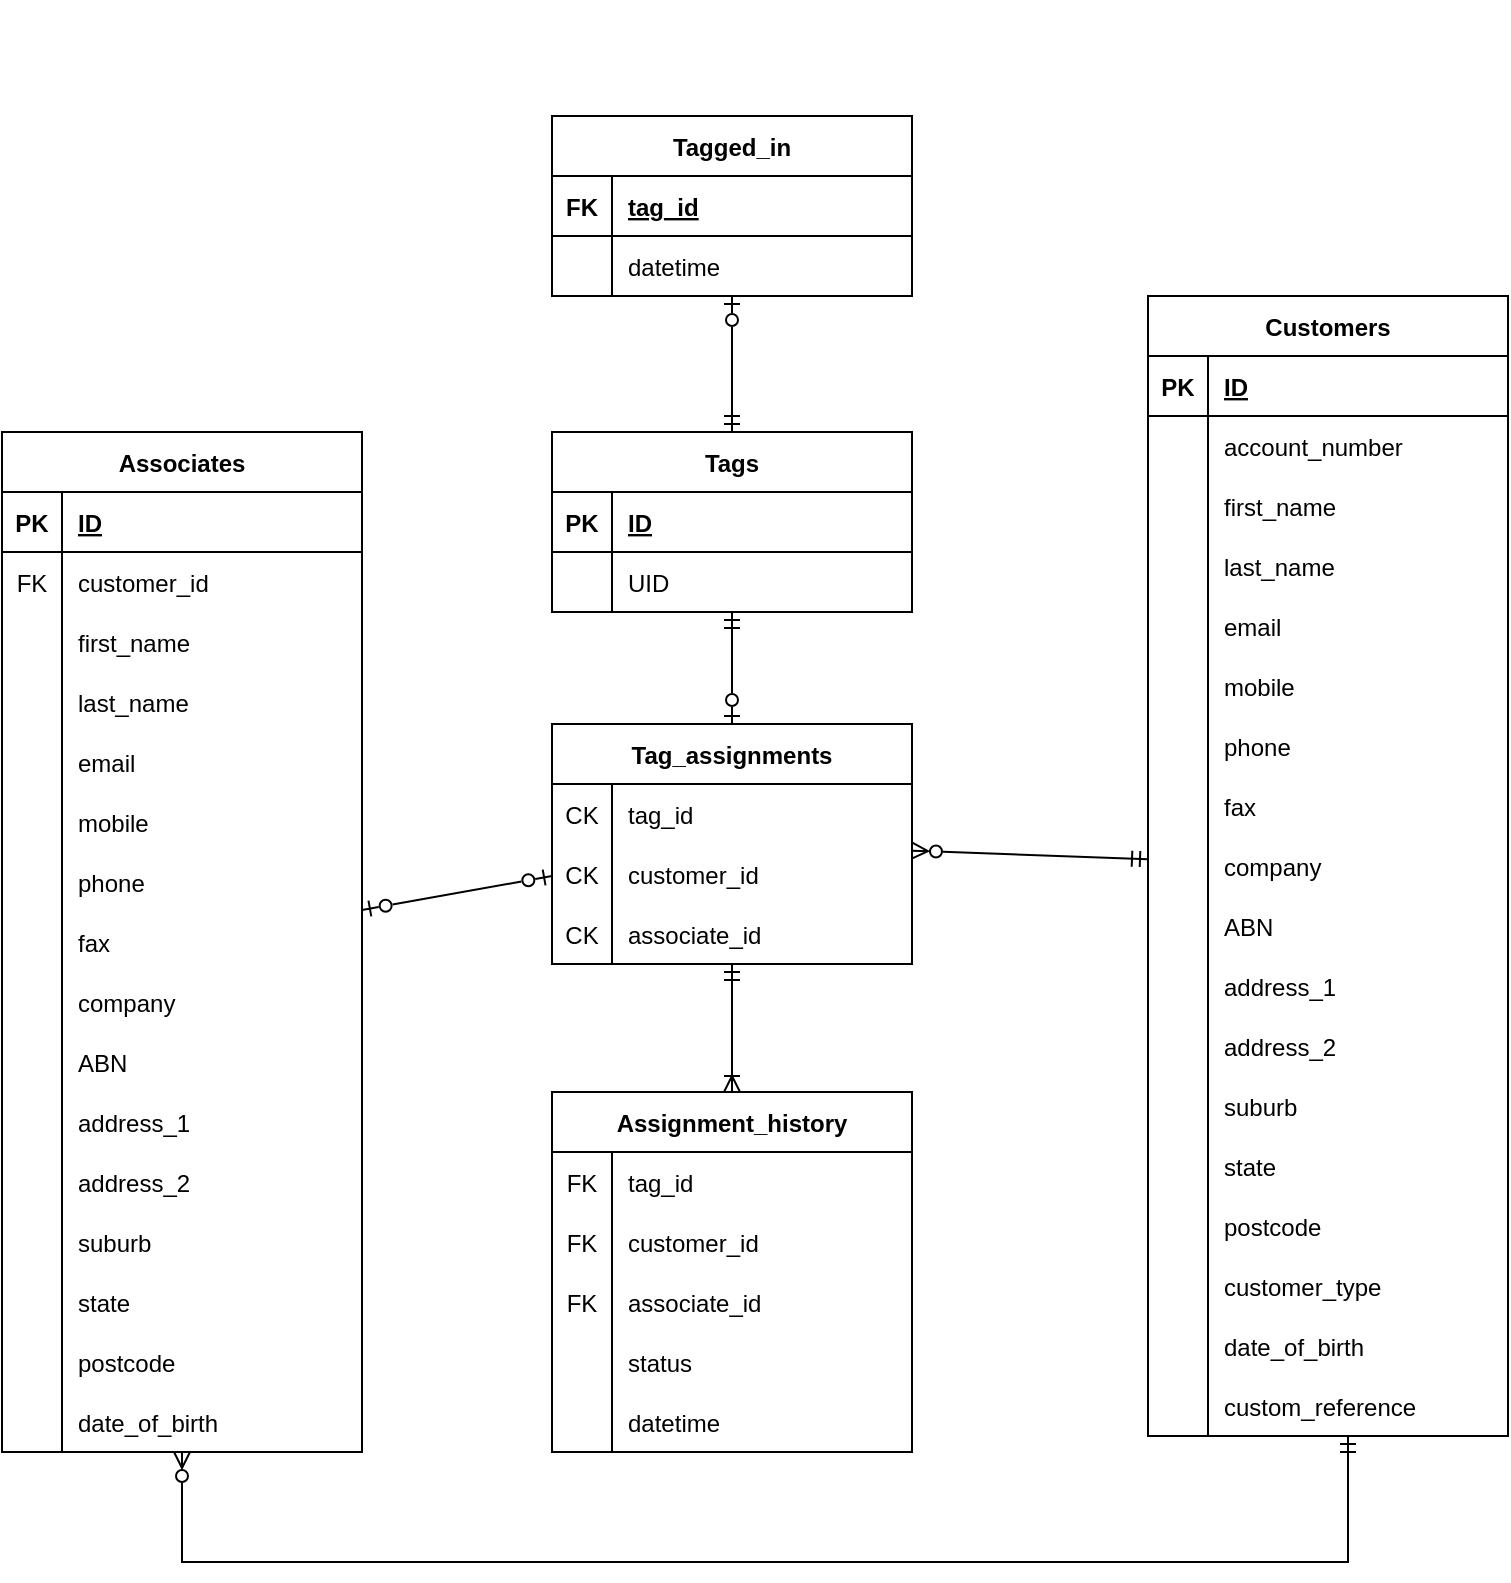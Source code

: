 <mxfile version="20.8.21" type="github">
  <diagram name="Page-1" id="CAGvcsGnpeaJZycreIKV">
    <mxGraphModel dx="1867" dy="1914" grid="0" gridSize="10" guides="1" tooltips="1" connect="1" arrows="1" fold="1" page="0" pageScale="1" pageWidth="850" pageHeight="1100" math="0" shadow="0">
      <root>
        <mxCell id="0" />
        <mxCell id="1" parent="0" />
        <mxCell id="oArOVo_ZwOM4LynaLgbE-2" value="Customers" style="shape=table;startSize=30;container=1;collapsible=1;childLayout=tableLayout;fixedRows=1;rowLines=0;fontStyle=1;align=center;resizeLast=1;" parent="1" vertex="1">
          <mxGeometry x="154" y="-502" width="180" height="570" as="geometry" />
        </mxCell>
        <mxCell id="oArOVo_ZwOM4LynaLgbE-3" value="" style="shape=tableRow;horizontal=0;startSize=0;swimlaneHead=0;swimlaneBody=0;fillColor=none;collapsible=0;dropTarget=0;points=[[0,0.5],[1,0.5]];portConstraint=eastwest;top=0;left=0;right=0;bottom=1;" parent="oArOVo_ZwOM4LynaLgbE-2" vertex="1">
          <mxGeometry y="30" width="180" height="30" as="geometry" />
        </mxCell>
        <mxCell id="oArOVo_ZwOM4LynaLgbE-4" value="PK" style="shape=partialRectangle;connectable=0;fillColor=none;top=0;left=0;bottom=0;right=0;fontStyle=1;overflow=hidden;" parent="oArOVo_ZwOM4LynaLgbE-3" vertex="1">
          <mxGeometry width="30" height="30" as="geometry">
            <mxRectangle width="30" height="30" as="alternateBounds" />
          </mxGeometry>
        </mxCell>
        <mxCell id="oArOVo_ZwOM4LynaLgbE-5" value="ID" style="shape=partialRectangle;connectable=0;fillColor=none;top=0;left=0;bottom=0;right=0;align=left;spacingLeft=6;fontStyle=5;overflow=hidden;" parent="oArOVo_ZwOM4LynaLgbE-3" vertex="1">
          <mxGeometry x="30" width="150" height="30" as="geometry">
            <mxRectangle width="150" height="30" as="alternateBounds" />
          </mxGeometry>
        </mxCell>
        <mxCell id="oArOVo_ZwOM4LynaLgbE-130" value="" style="shape=tableRow;horizontal=0;startSize=0;swimlaneHead=0;swimlaneBody=0;fillColor=none;collapsible=0;dropTarget=0;points=[[0,0.5],[1,0.5]];portConstraint=eastwest;top=0;left=0;right=0;bottom=0;" parent="oArOVo_ZwOM4LynaLgbE-2" vertex="1">
          <mxGeometry y="60" width="180" height="30" as="geometry" />
        </mxCell>
        <mxCell id="oArOVo_ZwOM4LynaLgbE-131" value="" style="shape=partialRectangle;connectable=0;fillColor=none;top=0;left=0;bottom=0;right=0;editable=1;overflow=hidden;" parent="oArOVo_ZwOM4LynaLgbE-130" vertex="1">
          <mxGeometry width="30" height="30" as="geometry">
            <mxRectangle width="30" height="30" as="alternateBounds" />
          </mxGeometry>
        </mxCell>
        <mxCell id="oArOVo_ZwOM4LynaLgbE-132" value="account_number" style="shape=partialRectangle;connectable=0;fillColor=none;top=0;left=0;bottom=0;right=0;align=left;spacingLeft=6;overflow=hidden;" parent="oArOVo_ZwOM4LynaLgbE-130" vertex="1">
          <mxGeometry x="30" width="150" height="30" as="geometry">
            <mxRectangle width="150" height="30" as="alternateBounds" />
          </mxGeometry>
        </mxCell>
        <mxCell id="oArOVo_ZwOM4LynaLgbE-9" value="" style="shape=tableRow;horizontal=0;startSize=0;swimlaneHead=0;swimlaneBody=0;fillColor=none;collapsible=0;dropTarget=0;points=[[0,0.5],[1,0.5]];portConstraint=eastwest;top=0;left=0;right=0;bottom=0;" parent="oArOVo_ZwOM4LynaLgbE-2" vertex="1">
          <mxGeometry y="90" width="180" height="30" as="geometry" />
        </mxCell>
        <mxCell id="oArOVo_ZwOM4LynaLgbE-10" value="" style="shape=partialRectangle;connectable=0;fillColor=none;top=0;left=0;bottom=0;right=0;editable=1;overflow=hidden;" parent="oArOVo_ZwOM4LynaLgbE-9" vertex="1">
          <mxGeometry width="30" height="30" as="geometry">
            <mxRectangle width="30" height="30" as="alternateBounds" />
          </mxGeometry>
        </mxCell>
        <mxCell id="oArOVo_ZwOM4LynaLgbE-11" value="first_name" style="shape=partialRectangle;connectable=0;fillColor=none;top=0;left=0;bottom=0;right=0;align=left;spacingLeft=6;overflow=hidden;" parent="oArOVo_ZwOM4LynaLgbE-9" vertex="1">
          <mxGeometry x="30" width="150" height="30" as="geometry">
            <mxRectangle width="150" height="30" as="alternateBounds" />
          </mxGeometry>
        </mxCell>
        <mxCell id="oArOVo_ZwOM4LynaLgbE-31" value="" style="shape=tableRow;horizontal=0;startSize=0;swimlaneHead=0;swimlaneBody=0;fillColor=none;collapsible=0;dropTarget=0;points=[[0,0.5],[1,0.5]];portConstraint=eastwest;top=0;left=0;right=0;bottom=0;" parent="oArOVo_ZwOM4LynaLgbE-2" vertex="1">
          <mxGeometry y="120" width="180" height="30" as="geometry" />
        </mxCell>
        <mxCell id="oArOVo_ZwOM4LynaLgbE-32" value="" style="shape=partialRectangle;connectable=0;fillColor=none;top=0;left=0;bottom=0;right=0;editable=1;overflow=hidden;" parent="oArOVo_ZwOM4LynaLgbE-31" vertex="1">
          <mxGeometry width="30" height="30" as="geometry">
            <mxRectangle width="30" height="30" as="alternateBounds" />
          </mxGeometry>
        </mxCell>
        <mxCell id="oArOVo_ZwOM4LynaLgbE-33" value="last_name" style="shape=partialRectangle;connectable=0;fillColor=none;top=0;left=0;bottom=0;right=0;align=left;spacingLeft=6;overflow=hidden;" parent="oArOVo_ZwOM4LynaLgbE-31" vertex="1">
          <mxGeometry x="30" width="150" height="30" as="geometry">
            <mxRectangle width="150" height="30" as="alternateBounds" />
          </mxGeometry>
        </mxCell>
        <mxCell id="oArOVo_ZwOM4LynaLgbE-34" value="" style="shape=tableRow;horizontal=0;startSize=0;swimlaneHead=0;swimlaneBody=0;fillColor=none;collapsible=0;dropTarget=0;points=[[0,0.5],[1,0.5]];portConstraint=eastwest;top=0;left=0;right=0;bottom=0;" parent="oArOVo_ZwOM4LynaLgbE-2" vertex="1">
          <mxGeometry y="150" width="180" height="30" as="geometry" />
        </mxCell>
        <mxCell id="oArOVo_ZwOM4LynaLgbE-35" value="" style="shape=partialRectangle;connectable=0;fillColor=none;top=0;left=0;bottom=0;right=0;editable=1;overflow=hidden;" parent="oArOVo_ZwOM4LynaLgbE-34" vertex="1">
          <mxGeometry width="30" height="30" as="geometry">
            <mxRectangle width="30" height="30" as="alternateBounds" />
          </mxGeometry>
        </mxCell>
        <mxCell id="oArOVo_ZwOM4LynaLgbE-36" value="email" style="shape=partialRectangle;connectable=0;fillColor=none;top=0;left=0;bottom=0;right=0;align=left;spacingLeft=6;overflow=hidden;" parent="oArOVo_ZwOM4LynaLgbE-34" vertex="1">
          <mxGeometry x="30" width="150" height="30" as="geometry">
            <mxRectangle width="150" height="30" as="alternateBounds" />
          </mxGeometry>
        </mxCell>
        <mxCell id="oArOVo_ZwOM4LynaLgbE-37" value="" style="shape=tableRow;horizontal=0;startSize=0;swimlaneHead=0;swimlaneBody=0;fillColor=none;collapsible=0;dropTarget=0;points=[[0,0.5],[1,0.5]];portConstraint=eastwest;top=0;left=0;right=0;bottom=0;" parent="oArOVo_ZwOM4LynaLgbE-2" vertex="1">
          <mxGeometry y="180" width="180" height="30" as="geometry" />
        </mxCell>
        <mxCell id="oArOVo_ZwOM4LynaLgbE-38" value="" style="shape=partialRectangle;connectable=0;fillColor=none;top=0;left=0;bottom=0;right=0;editable=1;overflow=hidden;" parent="oArOVo_ZwOM4LynaLgbE-37" vertex="1">
          <mxGeometry width="30" height="30" as="geometry">
            <mxRectangle width="30" height="30" as="alternateBounds" />
          </mxGeometry>
        </mxCell>
        <mxCell id="oArOVo_ZwOM4LynaLgbE-39" value="mobile" style="shape=partialRectangle;connectable=0;fillColor=none;top=0;left=0;bottom=0;right=0;align=left;spacingLeft=6;overflow=hidden;" parent="oArOVo_ZwOM4LynaLgbE-37" vertex="1">
          <mxGeometry x="30" width="150" height="30" as="geometry">
            <mxRectangle width="150" height="30" as="alternateBounds" />
          </mxGeometry>
        </mxCell>
        <mxCell id="oArOVo_ZwOM4LynaLgbE-40" value="" style="shape=tableRow;horizontal=0;startSize=0;swimlaneHead=0;swimlaneBody=0;fillColor=none;collapsible=0;dropTarget=0;points=[[0,0.5],[1,0.5]];portConstraint=eastwest;top=0;left=0;right=0;bottom=0;" parent="oArOVo_ZwOM4LynaLgbE-2" vertex="1">
          <mxGeometry y="210" width="180" height="30" as="geometry" />
        </mxCell>
        <mxCell id="oArOVo_ZwOM4LynaLgbE-41" value="" style="shape=partialRectangle;connectable=0;fillColor=none;top=0;left=0;bottom=0;right=0;editable=1;overflow=hidden;" parent="oArOVo_ZwOM4LynaLgbE-40" vertex="1">
          <mxGeometry width="30" height="30" as="geometry">
            <mxRectangle width="30" height="30" as="alternateBounds" />
          </mxGeometry>
        </mxCell>
        <mxCell id="oArOVo_ZwOM4LynaLgbE-42" value="phone" style="shape=partialRectangle;connectable=0;fillColor=none;top=0;left=0;bottom=0;right=0;align=left;spacingLeft=6;overflow=hidden;" parent="oArOVo_ZwOM4LynaLgbE-40" vertex="1">
          <mxGeometry x="30" width="150" height="30" as="geometry">
            <mxRectangle width="150" height="30" as="alternateBounds" />
          </mxGeometry>
        </mxCell>
        <mxCell id="oArOVo_ZwOM4LynaLgbE-43" value="" style="shape=tableRow;horizontal=0;startSize=0;swimlaneHead=0;swimlaneBody=0;fillColor=none;collapsible=0;dropTarget=0;points=[[0,0.5],[1,0.5]];portConstraint=eastwest;top=0;left=0;right=0;bottom=0;" parent="oArOVo_ZwOM4LynaLgbE-2" vertex="1">
          <mxGeometry y="240" width="180" height="30" as="geometry" />
        </mxCell>
        <mxCell id="oArOVo_ZwOM4LynaLgbE-44" value="" style="shape=partialRectangle;connectable=0;fillColor=none;top=0;left=0;bottom=0;right=0;editable=1;overflow=hidden;" parent="oArOVo_ZwOM4LynaLgbE-43" vertex="1">
          <mxGeometry width="30" height="30" as="geometry">
            <mxRectangle width="30" height="30" as="alternateBounds" />
          </mxGeometry>
        </mxCell>
        <mxCell id="oArOVo_ZwOM4LynaLgbE-45" value="fax" style="shape=partialRectangle;connectable=0;fillColor=none;top=0;left=0;bottom=0;right=0;align=left;spacingLeft=6;overflow=hidden;" parent="oArOVo_ZwOM4LynaLgbE-43" vertex="1">
          <mxGeometry x="30" width="150" height="30" as="geometry">
            <mxRectangle width="150" height="30" as="alternateBounds" />
          </mxGeometry>
        </mxCell>
        <mxCell id="oArOVo_ZwOM4LynaLgbE-71" value="" style="shape=tableRow;horizontal=0;startSize=0;swimlaneHead=0;swimlaneBody=0;fillColor=none;collapsible=0;dropTarget=0;points=[[0,0.5],[1,0.5]];portConstraint=eastwest;top=0;left=0;right=0;bottom=0;" parent="oArOVo_ZwOM4LynaLgbE-2" vertex="1">
          <mxGeometry y="270" width="180" height="30" as="geometry" />
        </mxCell>
        <mxCell id="oArOVo_ZwOM4LynaLgbE-72" value="" style="shape=partialRectangle;connectable=0;fillColor=none;top=0;left=0;bottom=0;right=0;editable=1;overflow=hidden;" parent="oArOVo_ZwOM4LynaLgbE-71" vertex="1">
          <mxGeometry width="30" height="30" as="geometry">
            <mxRectangle width="30" height="30" as="alternateBounds" />
          </mxGeometry>
        </mxCell>
        <mxCell id="oArOVo_ZwOM4LynaLgbE-73" value="company" style="shape=partialRectangle;connectable=0;fillColor=none;top=0;left=0;bottom=0;right=0;align=left;spacingLeft=6;overflow=hidden;" parent="oArOVo_ZwOM4LynaLgbE-71" vertex="1">
          <mxGeometry x="30" width="150" height="30" as="geometry">
            <mxRectangle width="150" height="30" as="alternateBounds" />
          </mxGeometry>
        </mxCell>
        <mxCell id="oArOVo_ZwOM4LynaLgbE-103" value="" style="shape=tableRow;horizontal=0;startSize=0;swimlaneHead=0;swimlaneBody=0;fillColor=none;collapsible=0;dropTarget=0;points=[[0,0.5],[1,0.5]];portConstraint=eastwest;top=0;left=0;right=0;bottom=0;" parent="oArOVo_ZwOM4LynaLgbE-2" vertex="1">
          <mxGeometry y="300" width="180" height="30" as="geometry" />
        </mxCell>
        <mxCell id="oArOVo_ZwOM4LynaLgbE-104" value="" style="shape=partialRectangle;connectable=0;fillColor=none;top=0;left=0;bottom=0;right=0;editable=1;overflow=hidden;" parent="oArOVo_ZwOM4LynaLgbE-103" vertex="1">
          <mxGeometry width="30" height="30" as="geometry">
            <mxRectangle width="30" height="30" as="alternateBounds" />
          </mxGeometry>
        </mxCell>
        <mxCell id="oArOVo_ZwOM4LynaLgbE-105" value="ABN" style="shape=partialRectangle;connectable=0;fillColor=none;top=0;left=0;bottom=0;right=0;align=left;spacingLeft=6;overflow=hidden;" parent="oArOVo_ZwOM4LynaLgbE-103" vertex="1">
          <mxGeometry x="30" width="150" height="30" as="geometry">
            <mxRectangle width="150" height="30" as="alternateBounds" />
          </mxGeometry>
        </mxCell>
        <mxCell id="oArOVo_ZwOM4LynaLgbE-106" value="" style="shape=tableRow;horizontal=0;startSize=0;swimlaneHead=0;swimlaneBody=0;fillColor=none;collapsible=0;dropTarget=0;points=[[0,0.5],[1,0.5]];portConstraint=eastwest;top=0;left=0;right=0;bottom=0;" parent="oArOVo_ZwOM4LynaLgbE-2" vertex="1">
          <mxGeometry y="330" width="180" height="30" as="geometry" />
        </mxCell>
        <mxCell id="oArOVo_ZwOM4LynaLgbE-107" value="" style="shape=partialRectangle;connectable=0;fillColor=none;top=0;left=0;bottom=0;right=0;editable=1;overflow=hidden;" parent="oArOVo_ZwOM4LynaLgbE-106" vertex="1">
          <mxGeometry width="30" height="30" as="geometry">
            <mxRectangle width="30" height="30" as="alternateBounds" />
          </mxGeometry>
        </mxCell>
        <mxCell id="oArOVo_ZwOM4LynaLgbE-108" value="address_1" style="shape=partialRectangle;connectable=0;fillColor=none;top=0;left=0;bottom=0;right=0;align=left;spacingLeft=6;overflow=hidden;" parent="oArOVo_ZwOM4LynaLgbE-106" vertex="1">
          <mxGeometry x="30" width="150" height="30" as="geometry">
            <mxRectangle width="150" height="30" as="alternateBounds" />
          </mxGeometry>
        </mxCell>
        <mxCell id="oArOVo_ZwOM4LynaLgbE-109" value="" style="shape=tableRow;horizontal=0;startSize=0;swimlaneHead=0;swimlaneBody=0;fillColor=none;collapsible=0;dropTarget=0;points=[[0,0.5],[1,0.5]];portConstraint=eastwest;top=0;left=0;right=0;bottom=0;" parent="oArOVo_ZwOM4LynaLgbE-2" vertex="1">
          <mxGeometry y="360" width="180" height="30" as="geometry" />
        </mxCell>
        <mxCell id="oArOVo_ZwOM4LynaLgbE-110" value="" style="shape=partialRectangle;connectable=0;fillColor=none;top=0;left=0;bottom=0;right=0;editable=1;overflow=hidden;" parent="oArOVo_ZwOM4LynaLgbE-109" vertex="1">
          <mxGeometry width="30" height="30" as="geometry">
            <mxRectangle width="30" height="30" as="alternateBounds" />
          </mxGeometry>
        </mxCell>
        <mxCell id="oArOVo_ZwOM4LynaLgbE-111" value="address_2" style="shape=partialRectangle;connectable=0;fillColor=none;top=0;left=0;bottom=0;right=0;align=left;spacingLeft=6;overflow=hidden;" parent="oArOVo_ZwOM4LynaLgbE-109" vertex="1">
          <mxGeometry x="30" width="150" height="30" as="geometry">
            <mxRectangle width="150" height="30" as="alternateBounds" />
          </mxGeometry>
        </mxCell>
        <mxCell id="oArOVo_ZwOM4LynaLgbE-112" value="" style="shape=tableRow;horizontal=0;startSize=0;swimlaneHead=0;swimlaneBody=0;fillColor=none;collapsible=0;dropTarget=0;points=[[0,0.5],[1,0.5]];portConstraint=eastwest;top=0;left=0;right=0;bottom=0;" parent="oArOVo_ZwOM4LynaLgbE-2" vertex="1">
          <mxGeometry y="390" width="180" height="30" as="geometry" />
        </mxCell>
        <mxCell id="oArOVo_ZwOM4LynaLgbE-113" value="" style="shape=partialRectangle;connectable=0;fillColor=none;top=0;left=0;bottom=0;right=0;editable=1;overflow=hidden;" parent="oArOVo_ZwOM4LynaLgbE-112" vertex="1">
          <mxGeometry width="30" height="30" as="geometry">
            <mxRectangle width="30" height="30" as="alternateBounds" />
          </mxGeometry>
        </mxCell>
        <mxCell id="oArOVo_ZwOM4LynaLgbE-114" value="suburb" style="shape=partialRectangle;connectable=0;fillColor=none;top=0;left=0;bottom=0;right=0;align=left;spacingLeft=6;overflow=hidden;" parent="oArOVo_ZwOM4LynaLgbE-112" vertex="1">
          <mxGeometry x="30" width="150" height="30" as="geometry">
            <mxRectangle width="150" height="30" as="alternateBounds" />
          </mxGeometry>
        </mxCell>
        <mxCell id="oArOVo_ZwOM4LynaLgbE-115" value="" style="shape=tableRow;horizontal=0;startSize=0;swimlaneHead=0;swimlaneBody=0;fillColor=none;collapsible=0;dropTarget=0;points=[[0,0.5],[1,0.5]];portConstraint=eastwest;top=0;left=0;right=0;bottom=0;" parent="oArOVo_ZwOM4LynaLgbE-2" vertex="1">
          <mxGeometry y="420" width="180" height="30" as="geometry" />
        </mxCell>
        <mxCell id="oArOVo_ZwOM4LynaLgbE-116" value="" style="shape=partialRectangle;connectable=0;fillColor=none;top=0;left=0;bottom=0;right=0;editable=1;overflow=hidden;" parent="oArOVo_ZwOM4LynaLgbE-115" vertex="1">
          <mxGeometry width="30" height="30" as="geometry">
            <mxRectangle width="30" height="30" as="alternateBounds" />
          </mxGeometry>
        </mxCell>
        <mxCell id="oArOVo_ZwOM4LynaLgbE-117" value="state" style="shape=partialRectangle;connectable=0;fillColor=none;top=0;left=0;bottom=0;right=0;align=left;spacingLeft=6;overflow=hidden;" parent="oArOVo_ZwOM4LynaLgbE-115" vertex="1">
          <mxGeometry x="30" width="150" height="30" as="geometry">
            <mxRectangle width="150" height="30" as="alternateBounds" />
          </mxGeometry>
        </mxCell>
        <mxCell id="oArOVo_ZwOM4LynaLgbE-118" value="" style="shape=tableRow;horizontal=0;startSize=0;swimlaneHead=0;swimlaneBody=0;fillColor=none;collapsible=0;dropTarget=0;points=[[0,0.5],[1,0.5]];portConstraint=eastwest;top=0;left=0;right=0;bottom=0;" parent="oArOVo_ZwOM4LynaLgbE-2" vertex="1">
          <mxGeometry y="450" width="180" height="30" as="geometry" />
        </mxCell>
        <mxCell id="oArOVo_ZwOM4LynaLgbE-119" value="" style="shape=partialRectangle;connectable=0;fillColor=none;top=0;left=0;bottom=0;right=0;editable=1;overflow=hidden;" parent="oArOVo_ZwOM4LynaLgbE-118" vertex="1">
          <mxGeometry width="30" height="30" as="geometry">
            <mxRectangle width="30" height="30" as="alternateBounds" />
          </mxGeometry>
        </mxCell>
        <mxCell id="oArOVo_ZwOM4LynaLgbE-120" value="postcode" style="shape=partialRectangle;connectable=0;fillColor=none;top=0;left=0;bottom=0;right=0;align=left;spacingLeft=6;overflow=hidden;" parent="oArOVo_ZwOM4LynaLgbE-118" vertex="1">
          <mxGeometry x="30" width="150" height="30" as="geometry">
            <mxRectangle width="150" height="30" as="alternateBounds" />
          </mxGeometry>
        </mxCell>
        <mxCell id="oArOVo_ZwOM4LynaLgbE-121" value="" style="shape=tableRow;horizontal=0;startSize=0;swimlaneHead=0;swimlaneBody=0;fillColor=none;collapsible=0;dropTarget=0;points=[[0,0.5],[1,0.5]];portConstraint=eastwest;top=0;left=0;right=0;bottom=0;" parent="oArOVo_ZwOM4LynaLgbE-2" vertex="1">
          <mxGeometry y="480" width="180" height="30" as="geometry" />
        </mxCell>
        <mxCell id="oArOVo_ZwOM4LynaLgbE-122" value="" style="shape=partialRectangle;connectable=0;fillColor=none;top=0;left=0;bottom=0;right=0;editable=1;overflow=hidden;" parent="oArOVo_ZwOM4LynaLgbE-121" vertex="1">
          <mxGeometry width="30" height="30" as="geometry">
            <mxRectangle width="30" height="30" as="alternateBounds" />
          </mxGeometry>
        </mxCell>
        <mxCell id="oArOVo_ZwOM4LynaLgbE-123" value="customer_type" style="shape=partialRectangle;connectable=0;fillColor=none;top=0;left=0;bottom=0;right=0;align=left;spacingLeft=6;overflow=hidden;" parent="oArOVo_ZwOM4LynaLgbE-121" vertex="1">
          <mxGeometry x="30" width="150" height="30" as="geometry">
            <mxRectangle width="150" height="30" as="alternateBounds" />
          </mxGeometry>
        </mxCell>
        <mxCell id="oArOVo_ZwOM4LynaLgbE-124" value="" style="shape=tableRow;horizontal=0;startSize=0;swimlaneHead=0;swimlaneBody=0;fillColor=none;collapsible=0;dropTarget=0;points=[[0,0.5],[1,0.5]];portConstraint=eastwest;top=0;left=0;right=0;bottom=0;" parent="oArOVo_ZwOM4LynaLgbE-2" vertex="1">
          <mxGeometry y="510" width="180" height="30" as="geometry" />
        </mxCell>
        <mxCell id="oArOVo_ZwOM4LynaLgbE-125" value="" style="shape=partialRectangle;connectable=0;fillColor=none;top=0;left=0;bottom=0;right=0;editable=1;overflow=hidden;" parent="oArOVo_ZwOM4LynaLgbE-124" vertex="1">
          <mxGeometry width="30" height="30" as="geometry">
            <mxRectangle width="30" height="30" as="alternateBounds" />
          </mxGeometry>
        </mxCell>
        <mxCell id="oArOVo_ZwOM4LynaLgbE-126" value="date_of_birth" style="shape=partialRectangle;connectable=0;fillColor=none;top=0;left=0;bottom=0;right=0;align=left;spacingLeft=6;overflow=hidden;" parent="oArOVo_ZwOM4LynaLgbE-124" vertex="1">
          <mxGeometry x="30" width="150" height="30" as="geometry">
            <mxRectangle width="150" height="30" as="alternateBounds" />
          </mxGeometry>
        </mxCell>
        <mxCell id="oArOVo_ZwOM4LynaLgbE-127" value="" style="shape=tableRow;horizontal=0;startSize=0;swimlaneHead=0;swimlaneBody=0;fillColor=none;collapsible=0;dropTarget=0;points=[[0,0.5],[1,0.5]];portConstraint=eastwest;top=0;left=0;right=0;bottom=0;" parent="oArOVo_ZwOM4LynaLgbE-2" vertex="1">
          <mxGeometry y="540" width="180" height="30" as="geometry" />
        </mxCell>
        <mxCell id="oArOVo_ZwOM4LynaLgbE-128" value="" style="shape=partialRectangle;connectable=0;fillColor=none;top=0;left=0;bottom=0;right=0;editable=1;overflow=hidden;" parent="oArOVo_ZwOM4LynaLgbE-127" vertex="1">
          <mxGeometry width="30" height="30" as="geometry">
            <mxRectangle width="30" height="30" as="alternateBounds" />
          </mxGeometry>
        </mxCell>
        <mxCell id="oArOVo_ZwOM4LynaLgbE-129" value="custom_reference" style="shape=partialRectangle;connectable=0;fillColor=none;top=0;left=0;bottom=0;right=0;align=left;spacingLeft=6;overflow=hidden;" parent="oArOVo_ZwOM4LynaLgbE-127" vertex="1">
          <mxGeometry x="30" width="150" height="30" as="geometry">
            <mxRectangle width="150" height="30" as="alternateBounds" />
          </mxGeometry>
        </mxCell>
        <mxCell id="oArOVo_ZwOM4LynaLgbE-15" value="Tag_assignments" style="shape=table;startSize=30;container=1;collapsible=1;childLayout=tableLayout;fixedRows=1;rowLines=0;fontStyle=1;align=center;resizeLast=1;" parent="1" vertex="1">
          <mxGeometry x="-144" y="-288" width="180" height="120" as="geometry" />
        </mxCell>
        <mxCell id="oArOVo_ZwOM4LynaLgbE-19" value="" style="shape=tableRow;horizontal=0;startSize=0;swimlaneHead=0;swimlaneBody=0;fillColor=none;collapsible=0;dropTarget=0;points=[[0,0.5],[1,0.5]];portConstraint=eastwest;top=0;left=0;right=0;bottom=0;" parent="oArOVo_ZwOM4LynaLgbE-15" vertex="1">
          <mxGeometry y="30" width="180" height="30" as="geometry" />
        </mxCell>
        <mxCell id="oArOVo_ZwOM4LynaLgbE-20" value="CK" style="shape=partialRectangle;connectable=0;fillColor=none;top=0;left=0;bottom=0;right=0;editable=1;overflow=hidden;" parent="oArOVo_ZwOM4LynaLgbE-19" vertex="1">
          <mxGeometry width="30" height="30" as="geometry">
            <mxRectangle width="30" height="30" as="alternateBounds" />
          </mxGeometry>
        </mxCell>
        <mxCell id="oArOVo_ZwOM4LynaLgbE-21" value="tag_id" style="shape=partialRectangle;connectable=0;fillColor=none;top=0;left=0;bottom=0;right=0;align=left;spacingLeft=6;overflow=hidden;" parent="oArOVo_ZwOM4LynaLgbE-19" vertex="1">
          <mxGeometry x="30" width="150" height="30" as="geometry">
            <mxRectangle width="150" height="30" as="alternateBounds" />
          </mxGeometry>
        </mxCell>
        <mxCell id="oArOVo_ZwOM4LynaLgbE-22" value="" style="shape=tableRow;horizontal=0;startSize=0;swimlaneHead=0;swimlaneBody=0;fillColor=none;collapsible=0;dropTarget=0;points=[[0,0.5],[1,0.5]];portConstraint=eastwest;top=0;left=0;right=0;bottom=0;" parent="oArOVo_ZwOM4LynaLgbE-15" vertex="1">
          <mxGeometry y="60" width="180" height="30" as="geometry" />
        </mxCell>
        <mxCell id="oArOVo_ZwOM4LynaLgbE-23" value="CK" style="shape=partialRectangle;connectable=0;fillColor=none;top=0;left=0;bottom=0;right=0;editable=1;overflow=hidden;" parent="oArOVo_ZwOM4LynaLgbE-22" vertex="1">
          <mxGeometry width="30" height="30" as="geometry">
            <mxRectangle width="30" height="30" as="alternateBounds" />
          </mxGeometry>
        </mxCell>
        <mxCell id="oArOVo_ZwOM4LynaLgbE-24" value="customer_id" style="shape=partialRectangle;connectable=0;fillColor=none;top=0;left=0;bottom=0;right=0;align=left;spacingLeft=6;overflow=hidden;" parent="oArOVo_ZwOM4LynaLgbE-22" vertex="1">
          <mxGeometry x="30" width="150" height="30" as="geometry">
            <mxRectangle width="150" height="30" as="alternateBounds" />
          </mxGeometry>
        </mxCell>
        <mxCell id="oArOVo_ZwOM4LynaLgbE-25" value="" style="shape=tableRow;horizontal=0;startSize=0;swimlaneHead=0;swimlaneBody=0;fillColor=none;collapsible=0;dropTarget=0;points=[[0,0.5],[1,0.5]];portConstraint=eastwest;top=0;left=0;right=0;bottom=0;" parent="oArOVo_ZwOM4LynaLgbE-15" vertex="1">
          <mxGeometry y="90" width="180" height="30" as="geometry" />
        </mxCell>
        <mxCell id="oArOVo_ZwOM4LynaLgbE-26" value="CK" style="shape=partialRectangle;connectable=0;fillColor=none;top=0;left=0;bottom=0;right=0;editable=1;overflow=hidden;" parent="oArOVo_ZwOM4LynaLgbE-25" vertex="1">
          <mxGeometry width="30" height="30" as="geometry">
            <mxRectangle width="30" height="30" as="alternateBounds" />
          </mxGeometry>
        </mxCell>
        <mxCell id="oArOVo_ZwOM4LynaLgbE-27" value="associate_id" style="shape=partialRectangle;connectable=0;fillColor=none;top=0;left=0;bottom=0;right=0;align=left;spacingLeft=6;overflow=hidden;" parent="oArOVo_ZwOM4LynaLgbE-25" vertex="1">
          <mxGeometry x="30" width="150" height="30" as="geometry">
            <mxRectangle width="150" height="30" as="alternateBounds" />
          </mxGeometry>
        </mxCell>
        <mxCell id="oArOVo_ZwOM4LynaLgbE-236" style="rounded=0;orthogonalLoop=1;jettySize=auto;html=1;endArrow=ERzeroToOne;endFill=0;startArrow=ERzeroToOne;startFill=0;" parent="1" source="oArOVo_ZwOM4LynaLgbE-133" target="oArOVo_ZwOM4LynaLgbE-15" edge="1">
          <mxGeometry relative="1" as="geometry" />
        </mxCell>
        <mxCell id="oArOVo_ZwOM4LynaLgbE-133" value="Associates" style="shape=table;startSize=30;container=1;collapsible=1;childLayout=tableLayout;fixedRows=1;rowLines=0;fontStyle=1;align=center;resizeLast=1;" parent="1" vertex="1">
          <mxGeometry x="-419" y="-434" width="180" height="510" as="geometry" />
        </mxCell>
        <mxCell id="oArOVo_ZwOM4LynaLgbE-134" value="" style="shape=tableRow;horizontal=0;startSize=0;swimlaneHead=0;swimlaneBody=0;fillColor=none;collapsible=0;dropTarget=0;points=[[0,0.5],[1,0.5]];portConstraint=eastwest;top=0;left=0;right=0;bottom=1;" parent="oArOVo_ZwOM4LynaLgbE-133" vertex="1">
          <mxGeometry y="30" width="180" height="30" as="geometry" />
        </mxCell>
        <mxCell id="oArOVo_ZwOM4LynaLgbE-135" value="PK" style="shape=partialRectangle;connectable=0;fillColor=none;top=0;left=0;bottom=0;right=0;fontStyle=1;overflow=hidden;" parent="oArOVo_ZwOM4LynaLgbE-134" vertex="1">
          <mxGeometry width="30" height="30" as="geometry">
            <mxRectangle width="30" height="30" as="alternateBounds" />
          </mxGeometry>
        </mxCell>
        <mxCell id="oArOVo_ZwOM4LynaLgbE-136" value="ID" style="shape=partialRectangle;connectable=0;fillColor=none;top=0;left=0;bottom=0;right=0;align=left;spacingLeft=6;fontStyle=5;overflow=hidden;" parent="oArOVo_ZwOM4LynaLgbE-134" vertex="1">
          <mxGeometry x="30" width="150" height="30" as="geometry">
            <mxRectangle width="150" height="30" as="alternateBounds" />
          </mxGeometry>
        </mxCell>
        <mxCell id="oArOVo_ZwOM4LynaLgbE-191" value="" style="shape=tableRow;horizontal=0;startSize=0;swimlaneHead=0;swimlaneBody=0;fillColor=none;collapsible=0;dropTarget=0;points=[[0,0.5],[1,0.5]];portConstraint=eastwest;top=0;left=0;right=0;bottom=0;" parent="oArOVo_ZwOM4LynaLgbE-133" vertex="1">
          <mxGeometry y="60" width="180" height="30" as="geometry" />
        </mxCell>
        <mxCell id="oArOVo_ZwOM4LynaLgbE-192" value="FK" style="shape=partialRectangle;connectable=0;fillColor=none;top=0;left=0;bottom=0;right=0;editable=1;overflow=hidden;" parent="oArOVo_ZwOM4LynaLgbE-191" vertex="1">
          <mxGeometry width="30" height="30" as="geometry">
            <mxRectangle width="30" height="30" as="alternateBounds" />
          </mxGeometry>
        </mxCell>
        <mxCell id="oArOVo_ZwOM4LynaLgbE-193" value="customer_id" style="shape=partialRectangle;connectable=0;fillColor=none;top=0;left=0;bottom=0;right=0;align=left;spacingLeft=6;overflow=hidden;" parent="oArOVo_ZwOM4LynaLgbE-191" vertex="1">
          <mxGeometry x="30" width="150" height="30" as="geometry">
            <mxRectangle width="150" height="30" as="alternateBounds" />
          </mxGeometry>
        </mxCell>
        <mxCell id="oArOVo_ZwOM4LynaLgbE-143" value="" style="shape=tableRow;horizontal=0;startSize=0;swimlaneHead=0;swimlaneBody=0;fillColor=none;collapsible=0;dropTarget=0;points=[[0,0.5],[1,0.5]];portConstraint=eastwest;top=0;left=0;right=0;bottom=0;" parent="oArOVo_ZwOM4LynaLgbE-133" vertex="1">
          <mxGeometry y="90" width="180" height="30" as="geometry" />
        </mxCell>
        <mxCell id="oArOVo_ZwOM4LynaLgbE-144" value="" style="shape=partialRectangle;connectable=0;fillColor=none;top=0;left=0;bottom=0;right=0;editable=1;overflow=hidden;" parent="oArOVo_ZwOM4LynaLgbE-143" vertex="1">
          <mxGeometry width="30" height="30" as="geometry">
            <mxRectangle width="30" height="30" as="alternateBounds" />
          </mxGeometry>
        </mxCell>
        <mxCell id="oArOVo_ZwOM4LynaLgbE-145" value="first_name" style="shape=partialRectangle;connectable=0;fillColor=none;top=0;left=0;bottom=0;right=0;align=left;spacingLeft=6;overflow=hidden;" parent="oArOVo_ZwOM4LynaLgbE-143" vertex="1">
          <mxGeometry x="30" width="150" height="30" as="geometry">
            <mxRectangle width="150" height="30" as="alternateBounds" />
          </mxGeometry>
        </mxCell>
        <mxCell id="oArOVo_ZwOM4LynaLgbE-146" value="" style="shape=tableRow;horizontal=0;startSize=0;swimlaneHead=0;swimlaneBody=0;fillColor=none;collapsible=0;dropTarget=0;points=[[0,0.5],[1,0.5]];portConstraint=eastwest;top=0;left=0;right=0;bottom=0;" parent="oArOVo_ZwOM4LynaLgbE-133" vertex="1">
          <mxGeometry y="120" width="180" height="30" as="geometry" />
        </mxCell>
        <mxCell id="oArOVo_ZwOM4LynaLgbE-147" value="" style="shape=partialRectangle;connectable=0;fillColor=none;top=0;left=0;bottom=0;right=0;editable=1;overflow=hidden;" parent="oArOVo_ZwOM4LynaLgbE-146" vertex="1">
          <mxGeometry width="30" height="30" as="geometry">
            <mxRectangle width="30" height="30" as="alternateBounds" />
          </mxGeometry>
        </mxCell>
        <mxCell id="oArOVo_ZwOM4LynaLgbE-148" value="last_name" style="shape=partialRectangle;connectable=0;fillColor=none;top=0;left=0;bottom=0;right=0;align=left;spacingLeft=6;overflow=hidden;" parent="oArOVo_ZwOM4LynaLgbE-146" vertex="1">
          <mxGeometry x="30" width="150" height="30" as="geometry">
            <mxRectangle width="150" height="30" as="alternateBounds" />
          </mxGeometry>
        </mxCell>
        <mxCell id="oArOVo_ZwOM4LynaLgbE-149" value="" style="shape=tableRow;horizontal=0;startSize=0;swimlaneHead=0;swimlaneBody=0;fillColor=none;collapsible=0;dropTarget=0;points=[[0,0.5],[1,0.5]];portConstraint=eastwest;top=0;left=0;right=0;bottom=0;" parent="oArOVo_ZwOM4LynaLgbE-133" vertex="1">
          <mxGeometry y="150" width="180" height="30" as="geometry" />
        </mxCell>
        <mxCell id="oArOVo_ZwOM4LynaLgbE-150" value="" style="shape=partialRectangle;connectable=0;fillColor=none;top=0;left=0;bottom=0;right=0;editable=1;overflow=hidden;" parent="oArOVo_ZwOM4LynaLgbE-149" vertex="1">
          <mxGeometry width="30" height="30" as="geometry">
            <mxRectangle width="30" height="30" as="alternateBounds" />
          </mxGeometry>
        </mxCell>
        <mxCell id="oArOVo_ZwOM4LynaLgbE-151" value="email" style="shape=partialRectangle;connectable=0;fillColor=none;top=0;left=0;bottom=0;right=0;align=left;spacingLeft=6;overflow=hidden;" parent="oArOVo_ZwOM4LynaLgbE-149" vertex="1">
          <mxGeometry x="30" width="150" height="30" as="geometry">
            <mxRectangle width="150" height="30" as="alternateBounds" />
          </mxGeometry>
        </mxCell>
        <mxCell id="oArOVo_ZwOM4LynaLgbE-152" value="" style="shape=tableRow;horizontal=0;startSize=0;swimlaneHead=0;swimlaneBody=0;fillColor=none;collapsible=0;dropTarget=0;points=[[0,0.5],[1,0.5]];portConstraint=eastwest;top=0;left=0;right=0;bottom=0;" parent="oArOVo_ZwOM4LynaLgbE-133" vertex="1">
          <mxGeometry y="180" width="180" height="30" as="geometry" />
        </mxCell>
        <mxCell id="oArOVo_ZwOM4LynaLgbE-153" value="" style="shape=partialRectangle;connectable=0;fillColor=none;top=0;left=0;bottom=0;right=0;editable=1;overflow=hidden;" parent="oArOVo_ZwOM4LynaLgbE-152" vertex="1">
          <mxGeometry width="30" height="30" as="geometry">
            <mxRectangle width="30" height="30" as="alternateBounds" />
          </mxGeometry>
        </mxCell>
        <mxCell id="oArOVo_ZwOM4LynaLgbE-154" value="mobile" style="shape=partialRectangle;connectable=0;fillColor=none;top=0;left=0;bottom=0;right=0;align=left;spacingLeft=6;overflow=hidden;" parent="oArOVo_ZwOM4LynaLgbE-152" vertex="1">
          <mxGeometry x="30" width="150" height="30" as="geometry">
            <mxRectangle width="150" height="30" as="alternateBounds" />
          </mxGeometry>
        </mxCell>
        <mxCell id="oArOVo_ZwOM4LynaLgbE-155" value="" style="shape=tableRow;horizontal=0;startSize=0;swimlaneHead=0;swimlaneBody=0;fillColor=none;collapsible=0;dropTarget=0;points=[[0,0.5],[1,0.5]];portConstraint=eastwest;top=0;left=0;right=0;bottom=0;" parent="oArOVo_ZwOM4LynaLgbE-133" vertex="1">
          <mxGeometry y="210" width="180" height="30" as="geometry" />
        </mxCell>
        <mxCell id="oArOVo_ZwOM4LynaLgbE-156" value="" style="shape=partialRectangle;connectable=0;fillColor=none;top=0;left=0;bottom=0;right=0;editable=1;overflow=hidden;" parent="oArOVo_ZwOM4LynaLgbE-155" vertex="1">
          <mxGeometry width="30" height="30" as="geometry">
            <mxRectangle width="30" height="30" as="alternateBounds" />
          </mxGeometry>
        </mxCell>
        <mxCell id="oArOVo_ZwOM4LynaLgbE-157" value="phone" style="shape=partialRectangle;connectable=0;fillColor=none;top=0;left=0;bottom=0;right=0;align=left;spacingLeft=6;overflow=hidden;" parent="oArOVo_ZwOM4LynaLgbE-155" vertex="1">
          <mxGeometry x="30" width="150" height="30" as="geometry">
            <mxRectangle width="150" height="30" as="alternateBounds" />
          </mxGeometry>
        </mxCell>
        <mxCell id="oArOVo_ZwOM4LynaLgbE-158" value="" style="shape=tableRow;horizontal=0;startSize=0;swimlaneHead=0;swimlaneBody=0;fillColor=none;collapsible=0;dropTarget=0;points=[[0,0.5],[1,0.5]];portConstraint=eastwest;top=0;left=0;right=0;bottom=0;" parent="oArOVo_ZwOM4LynaLgbE-133" vertex="1">
          <mxGeometry y="240" width="180" height="30" as="geometry" />
        </mxCell>
        <mxCell id="oArOVo_ZwOM4LynaLgbE-159" value="" style="shape=partialRectangle;connectable=0;fillColor=none;top=0;left=0;bottom=0;right=0;editable=1;overflow=hidden;" parent="oArOVo_ZwOM4LynaLgbE-158" vertex="1">
          <mxGeometry width="30" height="30" as="geometry">
            <mxRectangle width="30" height="30" as="alternateBounds" />
          </mxGeometry>
        </mxCell>
        <mxCell id="oArOVo_ZwOM4LynaLgbE-160" value="fax" style="shape=partialRectangle;connectable=0;fillColor=none;top=0;left=0;bottom=0;right=0;align=left;spacingLeft=6;overflow=hidden;" parent="oArOVo_ZwOM4LynaLgbE-158" vertex="1">
          <mxGeometry x="30" width="150" height="30" as="geometry">
            <mxRectangle width="150" height="30" as="alternateBounds" />
          </mxGeometry>
        </mxCell>
        <mxCell id="oArOVo_ZwOM4LynaLgbE-161" value="" style="shape=tableRow;horizontal=0;startSize=0;swimlaneHead=0;swimlaneBody=0;fillColor=none;collapsible=0;dropTarget=0;points=[[0,0.5],[1,0.5]];portConstraint=eastwest;top=0;left=0;right=0;bottom=0;" parent="oArOVo_ZwOM4LynaLgbE-133" vertex="1">
          <mxGeometry y="270" width="180" height="30" as="geometry" />
        </mxCell>
        <mxCell id="oArOVo_ZwOM4LynaLgbE-162" value="" style="shape=partialRectangle;connectable=0;fillColor=none;top=0;left=0;bottom=0;right=0;editable=1;overflow=hidden;" parent="oArOVo_ZwOM4LynaLgbE-161" vertex="1">
          <mxGeometry width="30" height="30" as="geometry">
            <mxRectangle width="30" height="30" as="alternateBounds" />
          </mxGeometry>
        </mxCell>
        <mxCell id="oArOVo_ZwOM4LynaLgbE-163" value="company" style="shape=partialRectangle;connectable=0;fillColor=none;top=0;left=0;bottom=0;right=0;align=left;spacingLeft=6;overflow=hidden;" parent="oArOVo_ZwOM4LynaLgbE-161" vertex="1">
          <mxGeometry x="30" width="150" height="30" as="geometry">
            <mxRectangle width="150" height="30" as="alternateBounds" />
          </mxGeometry>
        </mxCell>
        <mxCell id="oArOVo_ZwOM4LynaLgbE-164" value="" style="shape=tableRow;horizontal=0;startSize=0;swimlaneHead=0;swimlaneBody=0;fillColor=none;collapsible=0;dropTarget=0;points=[[0,0.5],[1,0.5]];portConstraint=eastwest;top=0;left=0;right=0;bottom=0;" parent="oArOVo_ZwOM4LynaLgbE-133" vertex="1">
          <mxGeometry y="300" width="180" height="30" as="geometry" />
        </mxCell>
        <mxCell id="oArOVo_ZwOM4LynaLgbE-165" value="" style="shape=partialRectangle;connectable=0;fillColor=none;top=0;left=0;bottom=0;right=0;editable=1;overflow=hidden;" parent="oArOVo_ZwOM4LynaLgbE-164" vertex="1">
          <mxGeometry width="30" height="30" as="geometry">
            <mxRectangle width="30" height="30" as="alternateBounds" />
          </mxGeometry>
        </mxCell>
        <mxCell id="oArOVo_ZwOM4LynaLgbE-166" value="ABN" style="shape=partialRectangle;connectable=0;fillColor=none;top=0;left=0;bottom=0;right=0;align=left;spacingLeft=6;overflow=hidden;" parent="oArOVo_ZwOM4LynaLgbE-164" vertex="1">
          <mxGeometry x="30" width="150" height="30" as="geometry">
            <mxRectangle width="150" height="30" as="alternateBounds" />
          </mxGeometry>
        </mxCell>
        <mxCell id="oArOVo_ZwOM4LynaLgbE-167" value="" style="shape=tableRow;horizontal=0;startSize=0;swimlaneHead=0;swimlaneBody=0;fillColor=none;collapsible=0;dropTarget=0;points=[[0,0.5],[1,0.5]];portConstraint=eastwest;top=0;left=0;right=0;bottom=0;" parent="oArOVo_ZwOM4LynaLgbE-133" vertex="1">
          <mxGeometry y="330" width="180" height="30" as="geometry" />
        </mxCell>
        <mxCell id="oArOVo_ZwOM4LynaLgbE-168" value="" style="shape=partialRectangle;connectable=0;fillColor=none;top=0;left=0;bottom=0;right=0;editable=1;overflow=hidden;" parent="oArOVo_ZwOM4LynaLgbE-167" vertex="1">
          <mxGeometry width="30" height="30" as="geometry">
            <mxRectangle width="30" height="30" as="alternateBounds" />
          </mxGeometry>
        </mxCell>
        <mxCell id="oArOVo_ZwOM4LynaLgbE-169" value="address_1" style="shape=partialRectangle;connectable=0;fillColor=none;top=0;left=0;bottom=0;right=0;align=left;spacingLeft=6;overflow=hidden;" parent="oArOVo_ZwOM4LynaLgbE-167" vertex="1">
          <mxGeometry x="30" width="150" height="30" as="geometry">
            <mxRectangle width="150" height="30" as="alternateBounds" />
          </mxGeometry>
        </mxCell>
        <mxCell id="oArOVo_ZwOM4LynaLgbE-170" value="" style="shape=tableRow;horizontal=0;startSize=0;swimlaneHead=0;swimlaneBody=0;fillColor=none;collapsible=0;dropTarget=0;points=[[0,0.5],[1,0.5]];portConstraint=eastwest;top=0;left=0;right=0;bottom=0;" parent="oArOVo_ZwOM4LynaLgbE-133" vertex="1">
          <mxGeometry y="360" width="180" height="30" as="geometry" />
        </mxCell>
        <mxCell id="oArOVo_ZwOM4LynaLgbE-171" value="" style="shape=partialRectangle;connectable=0;fillColor=none;top=0;left=0;bottom=0;right=0;editable=1;overflow=hidden;" parent="oArOVo_ZwOM4LynaLgbE-170" vertex="1">
          <mxGeometry width="30" height="30" as="geometry">
            <mxRectangle width="30" height="30" as="alternateBounds" />
          </mxGeometry>
        </mxCell>
        <mxCell id="oArOVo_ZwOM4LynaLgbE-172" value="address_2" style="shape=partialRectangle;connectable=0;fillColor=none;top=0;left=0;bottom=0;right=0;align=left;spacingLeft=6;overflow=hidden;" parent="oArOVo_ZwOM4LynaLgbE-170" vertex="1">
          <mxGeometry x="30" width="150" height="30" as="geometry">
            <mxRectangle width="150" height="30" as="alternateBounds" />
          </mxGeometry>
        </mxCell>
        <mxCell id="oArOVo_ZwOM4LynaLgbE-173" value="" style="shape=tableRow;horizontal=0;startSize=0;swimlaneHead=0;swimlaneBody=0;fillColor=none;collapsible=0;dropTarget=0;points=[[0,0.5],[1,0.5]];portConstraint=eastwest;top=0;left=0;right=0;bottom=0;" parent="oArOVo_ZwOM4LynaLgbE-133" vertex="1">
          <mxGeometry y="390" width="180" height="30" as="geometry" />
        </mxCell>
        <mxCell id="oArOVo_ZwOM4LynaLgbE-174" value="" style="shape=partialRectangle;connectable=0;fillColor=none;top=0;left=0;bottom=0;right=0;editable=1;overflow=hidden;" parent="oArOVo_ZwOM4LynaLgbE-173" vertex="1">
          <mxGeometry width="30" height="30" as="geometry">
            <mxRectangle width="30" height="30" as="alternateBounds" />
          </mxGeometry>
        </mxCell>
        <mxCell id="oArOVo_ZwOM4LynaLgbE-175" value="suburb" style="shape=partialRectangle;connectable=0;fillColor=none;top=0;left=0;bottom=0;right=0;align=left;spacingLeft=6;overflow=hidden;" parent="oArOVo_ZwOM4LynaLgbE-173" vertex="1">
          <mxGeometry x="30" width="150" height="30" as="geometry">
            <mxRectangle width="150" height="30" as="alternateBounds" />
          </mxGeometry>
        </mxCell>
        <mxCell id="oArOVo_ZwOM4LynaLgbE-176" value="" style="shape=tableRow;horizontal=0;startSize=0;swimlaneHead=0;swimlaneBody=0;fillColor=none;collapsible=0;dropTarget=0;points=[[0,0.5],[1,0.5]];portConstraint=eastwest;top=0;left=0;right=0;bottom=0;" parent="oArOVo_ZwOM4LynaLgbE-133" vertex="1">
          <mxGeometry y="420" width="180" height="30" as="geometry" />
        </mxCell>
        <mxCell id="oArOVo_ZwOM4LynaLgbE-177" value="" style="shape=partialRectangle;connectable=0;fillColor=none;top=0;left=0;bottom=0;right=0;editable=1;overflow=hidden;" parent="oArOVo_ZwOM4LynaLgbE-176" vertex="1">
          <mxGeometry width="30" height="30" as="geometry">
            <mxRectangle width="30" height="30" as="alternateBounds" />
          </mxGeometry>
        </mxCell>
        <mxCell id="oArOVo_ZwOM4LynaLgbE-178" value="state" style="shape=partialRectangle;connectable=0;fillColor=none;top=0;left=0;bottom=0;right=0;align=left;spacingLeft=6;overflow=hidden;" parent="oArOVo_ZwOM4LynaLgbE-176" vertex="1">
          <mxGeometry x="30" width="150" height="30" as="geometry">
            <mxRectangle width="150" height="30" as="alternateBounds" />
          </mxGeometry>
        </mxCell>
        <mxCell id="oArOVo_ZwOM4LynaLgbE-179" value="" style="shape=tableRow;horizontal=0;startSize=0;swimlaneHead=0;swimlaneBody=0;fillColor=none;collapsible=0;dropTarget=0;points=[[0,0.5],[1,0.5]];portConstraint=eastwest;top=0;left=0;right=0;bottom=0;" parent="oArOVo_ZwOM4LynaLgbE-133" vertex="1">
          <mxGeometry y="450" width="180" height="30" as="geometry" />
        </mxCell>
        <mxCell id="oArOVo_ZwOM4LynaLgbE-180" value="" style="shape=partialRectangle;connectable=0;fillColor=none;top=0;left=0;bottom=0;right=0;editable=1;overflow=hidden;" parent="oArOVo_ZwOM4LynaLgbE-179" vertex="1">
          <mxGeometry width="30" height="30" as="geometry">
            <mxRectangle width="30" height="30" as="alternateBounds" />
          </mxGeometry>
        </mxCell>
        <mxCell id="oArOVo_ZwOM4LynaLgbE-181" value="postcode" style="shape=partialRectangle;connectable=0;fillColor=none;top=0;left=0;bottom=0;right=0;align=left;spacingLeft=6;overflow=hidden;" parent="oArOVo_ZwOM4LynaLgbE-179" vertex="1">
          <mxGeometry x="30" width="150" height="30" as="geometry">
            <mxRectangle width="150" height="30" as="alternateBounds" />
          </mxGeometry>
        </mxCell>
        <mxCell id="oArOVo_ZwOM4LynaLgbE-185" value="" style="shape=tableRow;horizontal=0;startSize=0;swimlaneHead=0;swimlaneBody=0;fillColor=none;collapsible=0;dropTarget=0;points=[[0,0.5],[1,0.5]];portConstraint=eastwest;top=0;left=0;right=0;bottom=0;" parent="oArOVo_ZwOM4LynaLgbE-133" vertex="1">
          <mxGeometry y="480" width="180" height="30" as="geometry" />
        </mxCell>
        <mxCell id="oArOVo_ZwOM4LynaLgbE-186" value="" style="shape=partialRectangle;connectable=0;fillColor=none;top=0;left=0;bottom=0;right=0;editable=1;overflow=hidden;" parent="oArOVo_ZwOM4LynaLgbE-185" vertex="1">
          <mxGeometry width="30" height="30" as="geometry">
            <mxRectangle width="30" height="30" as="alternateBounds" />
          </mxGeometry>
        </mxCell>
        <mxCell id="oArOVo_ZwOM4LynaLgbE-187" value="date_of_birth" style="shape=partialRectangle;connectable=0;fillColor=none;top=0;left=0;bottom=0;right=0;align=left;spacingLeft=6;overflow=hidden;" parent="oArOVo_ZwOM4LynaLgbE-185" vertex="1">
          <mxGeometry x="30" width="150" height="30" as="geometry">
            <mxRectangle width="150" height="30" as="alternateBounds" />
          </mxGeometry>
        </mxCell>
        <mxCell id="oArOVo_ZwOM4LynaLgbE-195" value="Tags" style="shape=table;startSize=30;container=1;collapsible=1;childLayout=tableLayout;fixedRows=1;rowLines=0;fontStyle=1;align=center;resizeLast=1;" parent="1" vertex="1">
          <mxGeometry x="-144" y="-434" width="180" height="90" as="geometry" />
        </mxCell>
        <mxCell id="oArOVo_ZwOM4LynaLgbE-196" value="" style="shape=tableRow;horizontal=0;startSize=0;swimlaneHead=0;swimlaneBody=0;fillColor=none;collapsible=0;dropTarget=0;points=[[0,0.5],[1,0.5]];portConstraint=eastwest;top=0;left=0;right=0;bottom=1;" parent="oArOVo_ZwOM4LynaLgbE-195" vertex="1">
          <mxGeometry y="30" width="180" height="30" as="geometry" />
        </mxCell>
        <mxCell id="oArOVo_ZwOM4LynaLgbE-197" value="PK" style="shape=partialRectangle;connectable=0;fillColor=none;top=0;left=0;bottom=0;right=0;fontStyle=1;overflow=hidden;" parent="oArOVo_ZwOM4LynaLgbE-196" vertex="1">
          <mxGeometry width="30" height="30" as="geometry">
            <mxRectangle width="30" height="30" as="alternateBounds" />
          </mxGeometry>
        </mxCell>
        <mxCell id="oArOVo_ZwOM4LynaLgbE-198" value="ID" style="shape=partialRectangle;connectable=0;fillColor=none;top=0;left=0;bottom=0;right=0;align=left;spacingLeft=6;fontStyle=5;overflow=hidden;" parent="oArOVo_ZwOM4LynaLgbE-196" vertex="1">
          <mxGeometry x="30" width="150" height="30" as="geometry">
            <mxRectangle width="150" height="30" as="alternateBounds" />
          </mxGeometry>
        </mxCell>
        <mxCell id="oArOVo_ZwOM4LynaLgbE-199" value="" style="shape=tableRow;horizontal=0;startSize=0;swimlaneHead=0;swimlaneBody=0;fillColor=none;collapsible=0;dropTarget=0;points=[[0,0.5],[1,0.5]];portConstraint=eastwest;top=0;left=0;right=0;bottom=0;" parent="oArOVo_ZwOM4LynaLgbE-195" vertex="1">
          <mxGeometry y="60" width="180" height="30" as="geometry" />
        </mxCell>
        <mxCell id="oArOVo_ZwOM4LynaLgbE-200" value="" style="shape=partialRectangle;connectable=0;fillColor=none;top=0;left=0;bottom=0;right=0;editable=1;overflow=hidden;" parent="oArOVo_ZwOM4LynaLgbE-199" vertex="1">
          <mxGeometry width="30" height="30" as="geometry">
            <mxRectangle width="30" height="30" as="alternateBounds" />
          </mxGeometry>
        </mxCell>
        <mxCell id="oArOVo_ZwOM4LynaLgbE-201" value="UID" style="shape=partialRectangle;connectable=0;fillColor=none;top=0;left=0;bottom=0;right=0;align=left;spacingLeft=6;overflow=hidden;" parent="oArOVo_ZwOM4LynaLgbE-199" vertex="1">
          <mxGeometry x="30" width="150" height="30" as="geometry">
            <mxRectangle width="150" height="30" as="alternateBounds" />
          </mxGeometry>
        </mxCell>
        <mxCell id="oArOVo_ZwOM4LynaLgbE-208" value="Assignment_history" style="shape=table;startSize=30;container=1;collapsible=1;childLayout=tableLayout;fixedRows=1;rowLines=0;fontStyle=1;align=center;resizeLast=1;" parent="1" vertex="1">
          <mxGeometry x="-144" y="-104" width="180" height="180" as="geometry" />
        </mxCell>
        <mxCell id="oArOVo_ZwOM4LynaLgbE-212" value="" style="shape=tableRow;horizontal=0;startSize=0;swimlaneHead=0;swimlaneBody=0;fillColor=none;collapsible=0;dropTarget=0;points=[[0,0.5],[1,0.5]];portConstraint=eastwest;top=0;left=0;right=0;bottom=0;" parent="oArOVo_ZwOM4LynaLgbE-208" vertex="1">
          <mxGeometry y="30" width="180" height="30" as="geometry" />
        </mxCell>
        <mxCell id="oArOVo_ZwOM4LynaLgbE-213" value="FK" style="shape=partialRectangle;connectable=0;fillColor=none;top=0;left=0;bottom=0;right=0;editable=1;overflow=hidden;" parent="oArOVo_ZwOM4LynaLgbE-212" vertex="1">
          <mxGeometry width="30" height="30" as="geometry">
            <mxRectangle width="30" height="30" as="alternateBounds" />
          </mxGeometry>
        </mxCell>
        <mxCell id="oArOVo_ZwOM4LynaLgbE-214" value="tag_id" style="shape=partialRectangle;connectable=0;fillColor=none;top=0;left=0;bottom=0;right=0;align=left;spacingLeft=6;overflow=hidden;" parent="oArOVo_ZwOM4LynaLgbE-212" vertex="1">
          <mxGeometry x="30" width="150" height="30" as="geometry">
            <mxRectangle width="150" height="30" as="alternateBounds" />
          </mxGeometry>
        </mxCell>
        <mxCell id="oArOVo_ZwOM4LynaLgbE-215" value="" style="shape=tableRow;horizontal=0;startSize=0;swimlaneHead=0;swimlaneBody=0;fillColor=none;collapsible=0;dropTarget=0;points=[[0,0.5],[1,0.5]];portConstraint=eastwest;top=0;left=0;right=0;bottom=0;" parent="oArOVo_ZwOM4LynaLgbE-208" vertex="1">
          <mxGeometry y="60" width="180" height="30" as="geometry" />
        </mxCell>
        <mxCell id="oArOVo_ZwOM4LynaLgbE-216" value="FK" style="shape=partialRectangle;connectable=0;fillColor=none;top=0;left=0;bottom=0;right=0;editable=1;overflow=hidden;" parent="oArOVo_ZwOM4LynaLgbE-215" vertex="1">
          <mxGeometry width="30" height="30" as="geometry">
            <mxRectangle width="30" height="30" as="alternateBounds" />
          </mxGeometry>
        </mxCell>
        <mxCell id="oArOVo_ZwOM4LynaLgbE-217" value="customer_id" style="shape=partialRectangle;connectable=0;fillColor=none;top=0;left=0;bottom=0;right=0;align=left;spacingLeft=6;overflow=hidden;" parent="oArOVo_ZwOM4LynaLgbE-215" vertex="1">
          <mxGeometry x="30" width="150" height="30" as="geometry">
            <mxRectangle width="150" height="30" as="alternateBounds" />
          </mxGeometry>
        </mxCell>
        <mxCell id="oArOVo_ZwOM4LynaLgbE-218" value="" style="shape=tableRow;horizontal=0;startSize=0;swimlaneHead=0;swimlaneBody=0;fillColor=none;collapsible=0;dropTarget=0;points=[[0,0.5],[1,0.5]];portConstraint=eastwest;top=0;left=0;right=0;bottom=0;" parent="oArOVo_ZwOM4LynaLgbE-208" vertex="1">
          <mxGeometry y="90" width="180" height="30" as="geometry" />
        </mxCell>
        <mxCell id="oArOVo_ZwOM4LynaLgbE-219" value="FK" style="shape=partialRectangle;connectable=0;fillColor=none;top=0;left=0;bottom=0;right=0;editable=1;overflow=hidden;" parent="oArOVo_ZwOM4LynaLgbE-218" vertex="1">
          <mxGeometry width="30" height="30" as="geometry">
            <mxRectangle width="30" height="30" as="alternateBounds" />
          </mxGeometry>
        </mxCell>
        <mxCell id="oArOVo_ZwOM4LynaLgbE-220" value="associate_id" style="shape=partialRectangle;connectable=0;fillColor=none;top=0;left=0;bottom=0;right=0;align=left;spacingLeft=6;overflow=hidden;" parent="oArOVo_ZwOM4LynaLgbE-218" vertex="1">
          <mxGeometry x="30" width="150" height="30" as="geometry">
            <mxRectangle width="150" height="30" as="alternateBounds" />
          </mxGeometry>
        </mxCell>
        <mxCell id="oArOVo_ZwOM4LynaLgbE-221" value="" style="shape=tableRow;horizontal=0;startSize=0;swimlaneHead=0;swimlaneBody=0;fillColor=none;collapsible=0;dropTarget=0;points=[[0,0.5],[1,0.5]];portConstraint=eastwest;top=0;left=0;right=0;bottom=0;" parent="oArOVo_ZwOM4LynaLgbE-208" vertex="1">
          <mxGeometry y="120" width="180" height="30" as="geometry" />
        </mxCell>
        <mxCell id="oArOVo_ZwOM4LynaLgbE-222" value="" style="shape=partialRectangle;connectable=0;fillColor=none;top=0;left=0;bottom=0;right=0;editable=1;overflow=hidden;" parent="oArOVo_ZwOM4LynaLgbE-221" vertex="1">
          <mxGeometry width="30" height="30" as="geometry">
            <mxRectangle width="30" height="30" as="alternateBounds" />
          </mxGeometry>
        </mxCell>
        <mxCell id="oArOVo_ZwOM4LynaLgbE-223" value="status" style="shape=partialRectangle;connectable=0;fillColor=none;top=0;left=0;bottom=0;right=0;align=left;spacingLeft=6;overflow=hidden;" parent="oArOVo_ZwOM4LynaLgbE-221" vertex="1">
          <mxGeometry x="30" width="150" height="30" as="geometry">
            <mxRectangle width="150" height="30" as="alternateBounds" />
          </mxGeometry>
        </mxCell>
        <mxCell id="oArOVo_ZwOM4LynaLgbE-224" value="" style="shape=tableRow;horizontal=0;startSize=0;swimlaneHead=0;swimlaneBody=0;fillColor=none;collapsible=0;dropTarget=0;points=[[0,0.5],[1,0.5]];portConstraint=eastwest;top=0;left=0;right=0;bottom=0;" parent="oArOVo_ZwOM4LynaLgbE-208" vertex="1">
          <mxGeometry y="150" width="180" height="30" as="geometry" />
        </mxCell>
        <mxCell id="oArOVo_ZwOM4LynaLgbE-225" value="" style="shape=partialRectangle;connectable=0;fillColor=none;top=0;left=0;bottom=0;right=0;editable=1;overflow=hidden;" parent="oArOVo_ZwOM4LynaLgbE-224" vertex="1">
          <mxGeometry width="30" height="30" as="geometry">
            <mxRectangle width="30" height="30" as="alternateBounds" />
          </mxGeometry>
        </mxCell>
        <mxCell id="oArOVo_ZwOM4LynaLgbE-226" value="datetime" style="shape=partialRectangle;connectable=0;fillColor=none;top=0;left=0;bottom=0;right=0;align=left;spacingLeft=6;overflow=hidden;" parent="oArOVo_ZwOM4LynaLgbE-224" vertex="1">
          <mxGeometry x="30" width="150" height="30" as="geometry">
            <mxRectangle width="150" height="30" as="alternateBounds" />
          </mxGeometry>
        </mxCell>
        <mxCell id="oArOVo_ZwOM4LynaLgbE-235" value="" style="endArrow=ERmandOne;html=1;rounded=0;endFill=0;startArrow=ERzeroToMany;startFill=0;" parent="1" source="oArOVo_ZwOM4LynaLgbE-15" target="oArOVo_ZwOM4LynaLgbE-2" edge="1">
          <mxGeometry width="50" height="50" relative="1" as="geometry">
            <mxPoint x="37.18" y="-269.88" as="sourcePoint" />
            <mxPoint x="159.0" y="-418.9" as="targetPoint" />
          </mxGeometry>
        </mxCell>
        <mxCell id="oArOVo_ZwOM4LynaLgbE-238" value="" style="endArrow=ERmandOne;html=1;rounded=0;endFill=0;startArrow=ERzeroToOne;startFill=0;" parent="1" source="oArOVo_ZwOM4LynaLgbE-15" target="oArOVo_ZwOM4LynaLgbE-195" edge="1">
          <mxGeometry width="50" height="50" relative="1" as="geometry">
            <mxPoint x="-17" y="-116" as="sourcePoint" />
            <mxPoint x="33" y="-166" as="targetPoint" />
          </mxGeometry>
        </mxCell>
        <mxCell id="oArOVo_ZwOM4LynaLgbE-240" value="" style="endArrow=ERmandOne;html=1;rounded=0;endFill=0;startArrow=ERoneToMany;startFill=0;" parent="1" source="oArOVo_ZwOM4LynaLgbE-208" target="oArOVo_ZwOM4LynaLgbE-15" edge="1">
          <mxGeometry width="50" height="50" relative="1" as="geometry">
            <mxPoint x="-17" y="-116" as="sourcePoint" />
            <mxPoint x="33" y="-166" as="targetPoint" />
          </mxGeometry>
        </mxCell>
        <mxCell id="oArOVo_ZwOM4LynaLgbE-244" value="" style="shape=image;verticalLabelPosition=bottom;labelBackgroundColor=default;verticalAlign=top;aspect=fixed;imageAspect=0;image=https://d2slcw3kip6qmk.cloudfront.net/marketing/pages/chart/erd-symbols/ERD-Notation.PNG;" parent="1" vertex="1">
          <mxGeometry x="-419" y="-650" width="231.1" height="174.99" as="geometry" />
        </mxCell>
        <mxCell id="oArOVo_ZwOM4LynaLgbE-245" value="Tagged_in" style="shape=table;startSize=30;container=1;collapsible=1;childLayout=tableLayout;fixedRows=1;rowLines=0;fontStyle=1;align=center;resizeLast=1;" parent="1" vertex="1">
          <mxGeometry x="-144" y="-592" width="180" height="90" as="geometry" />
        </mxCell>
        <mxCell id="oArOVo_ZwOM4LynaLgbE-246" value="" style="shape=tableRow;horizontal=0;startSize=0;swimlaneHead=0;swimlaneBody=0;fillColor=none;collapsible=0;dropTarget=0;points=[[0,0.5],[1,0.5]];portConstraint=eastwest;top=0;left=0;right=0;bottom=1;" parent="oArOVo_ZwOM4LynaLgbE-245" vertex="1">
          <mxGeometry y="30" width="180" height="30" as="geometry" />
        </mxCell>
        <mxCell id="oArOVo_ZwOM4LynaLgbE-247" value="FK" style="shape=partialRectangle;connectable=0;fillColor=none;top=0;left=0;bottom=0;right=0;fontStyle=1;overflow=hidden;" parent="oArOVo_ZwOM4LynaLgbE-246" vertex="1">
          <mxGeometry width="30" height="30" as="geometry">
            <mxRectangle width="30" height="30" as="alternateBounds" />
          </mxGeometry>
        </mxCell>
        <mxCell id="oArOVo_ZwOM4LynaLgbE-248" value="tag_id" style="shape=partialRectangle;connectable=0;fillColor=none;top=0;left=0;bottom=0;right=0;align=left;spacingLeft=6;fontStyle=5;overflow=hidden;" parent="oArOVo_ZwOM4LynaLgbE-246" vertex="1">
          <mxGeometry x="30" width="150" height="30" as="geometry">
            <mxRectangle width="150" height="30" as="alternateBounds" />
          </mxGeometry>
        </mxCell>
        <mxCell id="oArOVo_ZwOM4LynaLgbE-249" value="" style="shape=tableRow;horizontal=0;startSize=0;swimlaneHead=0;swimlaneBody=0;fillColor=none;collapsible=0;dropTarget=0;points=[[0,0.5],[1,0.5]];portConstraint=eastwest;top=0;left=0;right=0;bottom=0;" parent="oArOVo_ZwOM4LynaLgbE-245" vertex="1">
          <mxGeometry y="60" width="180" height="30" as="geometry" />
        </mxCell>
        <mxCell id="oArOVo_ZwOM4LynaLgbE-250" value="" style="shape=partialRectangle;connectable=0;fillColor=none;top=0;left=0;bottom=0;right=0;editable=1;overflow=hidden;" parent="oArOVo_ZwOM4LynaLgbE-249" vertex="1">
          <mxGeometry width="30" height="30" as="geometry">
            <mxRectangle width="30" height="30" as="alternateBounds" />
          </mxGeometry>
        </mxCell>
        <mxCell id="oArOVo_ZwOM4LynaLgbE-251" value="datetime" style="shape=partialRectangle;connectable=0;fillColor=none;top=0;left=0;bottom=0;right=0;align=left;spacingLeft=6;overflow=hidden;" parent="oArOVo_ZwOM4LynaLgbE-249" vertex="1">
          <mxGeometry x="30" width="150" height="30" as="geometry">
            <mxRectangle width="150" height="30" as="alternateBounds" />
          </mxGeometry>
        </mxCell>
        <mxCell id="oArOVo_ZwOM4LynaLgbE-252" value="" style="endArrow=ERzeroToOne;html=1;rounded=0;endFill=0;startArrow=ERmandOne;startFill=0;" parent="1" source="oArOVo_ZwOM4LynaLgbE-195" target="oArOVo_ZwOM4LynaLgbE-245" edge="1">
          <mxGeometry width="50" height="50" relative="1" as="geometry">
            <mxPoint x="88" y="-470" as="sourcePoint" />
            <mxPoint x="138" y="-520" as="targetPoint" />
          </mxGeometry>
        </mxCell>
        <mxCell id="MTFqateZ9xQz1bI6LV7b-2" value="" style="endArrow=ERmandOne;html=1;rounded=0;edgeStyle=orthogonalEdgeStyle;endFill=0;startArrow=ERzeroToMany;startFill=0;" edge="1" parent="1" source="oArOVo_ZwOM4LynaLgbE-133" target="oArOVo_ZwOM4LynaLgbE-2">
          <mxGeometry width="50" height="50" relative="1" as="geometry">
            <mxPoint x="-124" y="-195" as="sourcePoint" />
            <mxPoint x="-74" y="-245" as="targetPoint" />
            <Array as="points">
              <mxPoint x="-329" y="131" />
              <mxPoint x="254" y="131" />
            </Array>
          </mxGeometry>
        </mxCell>
      </root>
    </mxGraphModel>
  </diagram>
</mxfile>

